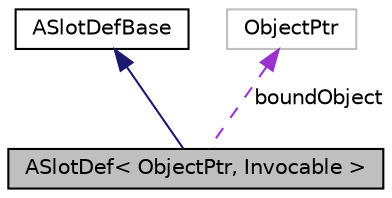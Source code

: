digraph "ASlotDef&lt; ObjectPtr, Invocable &gt;"
{
 // LATEX_PDF_SIZE
  edge [fontname="Helvetica",fontsize="10",labelfontname="Helvetica",labelfontsize="10"];
  node [fontname="Helvetica",fontsize="10",shape=record];
  Node1 [label="ASlotDef\< ObjectPtr, Invocable \>",height=0.2,width=0.4,color="black", fillcolor="grey75", style="filled", fontcolor="black",tooltip=" "];
  Node2 -> Node1 [dir="back",color="midnightblue",fontsize="10",style="solid",fontname="Helvetica"];
  Node2 [label="ASlotDefBase",height=0.2,width=0.4,color="black", fillcolor="white", style="filled",URL="$structASlotDefBase.html",tooltip=" "];
  Node3 -> Node1 [dir="back",color="darkorchid3",fontsize="10",style="dashed",label=" boundObject" ,fontname="Helvetica"];
  Node3 [label="ObjectPtr",height=0.2,width=0.4,color="grey75", fillcolor="white", style="filled",tooltip=" "];
}
